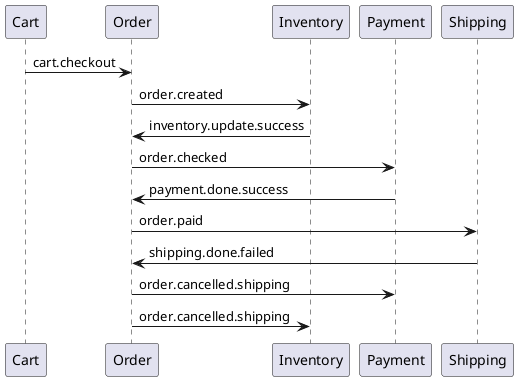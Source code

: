 @startuml checkout-shipping-failed
Cart -> Order: cart.checkout
Order -> Inventory: order.created
Inventory -> Order: inventory.update.success
Order -> Payment: order.checked
Payment -> Order: payment.done.success
Order -> Shipping: order.paid
Shipping -> Order: shipping.done.failed
Order -> Payment: order.cancelled.shipping
Order -> Inventory: order.cancelled.shipping
@enduml